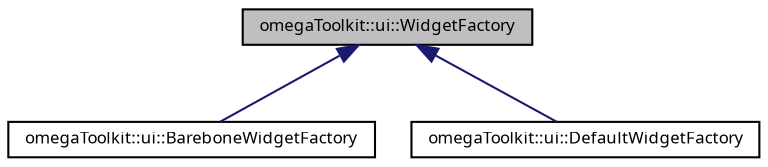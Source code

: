 digraph G
{
  bgcolor="transparent";
  edge [fontname="FreeSans.ttf",fontsize="8",labelfontname="FreeSans.ttf",labelfontsize="8"];
  node [fontname="FreeSans.ttf",fontsize="8",shape=record];
  Node1 [label="omegaToolkit::ui::WidgetFactory",height=0.2,width=0.4,color="black", fillcolor="grey75", style="filled" fontcolor="black"];
  Node1 -> Node2 [dir=back,color="midnightblue",fontsize="8",style="solid",fontname="FreeSans.ttf"];
  Node2 [label="omegaToolkit::ui::BareboneWidgetFactory",height=0.2,width=0.4,color="black",URL="$classomega_toolkit_1_1ui_1_1_barebone_widget_factory.html"];
  Node1 -> Node3 [dir=back,color="midnightblue",fontsize="8",style="solid",fontname="FreeSans.ttf"];
  Node3 [label="omegaToolkit::ui::DefaultWidgetFactory",height=0.2,width=0.4,color="black",URL="$classomega_toolkit_1_1ui_1_1_default_widget_factory.html"];
}
